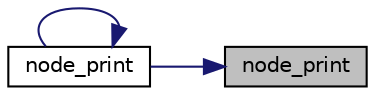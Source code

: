digraph "node_print"
{
 // LATEX_PDF_SIZE
  bgcolor="transparent";
  edge [fontname="Helvetica",fontsize="10",labelfontname="Helvetica",labelfontsize="10"];
  node [fontname="Helvetica",fontsize="10",shape=record];
  rankdir="RL";
  Node1 [label="node_print",height=0.2,width=0.4,color="black", fillcolor="grey75", style="filled", fontcolor="black",tooltip=" "];
  Node1 -> Node2 [dir="back",color="midnightblue",fontsize="10",style="solid",fontname="Helvetica"];
  Node2 [label="node_print",height=0.2,width=0.4,color="black",URL="$node_8h.html#ad3b1af41eb32e03721544fe748d0c45e",tooltip=" "];
  Node2 -> Node2 [dir="back",color="midnightblue",fontsize="10",style="solid",fontname="Helvetica"];
}
